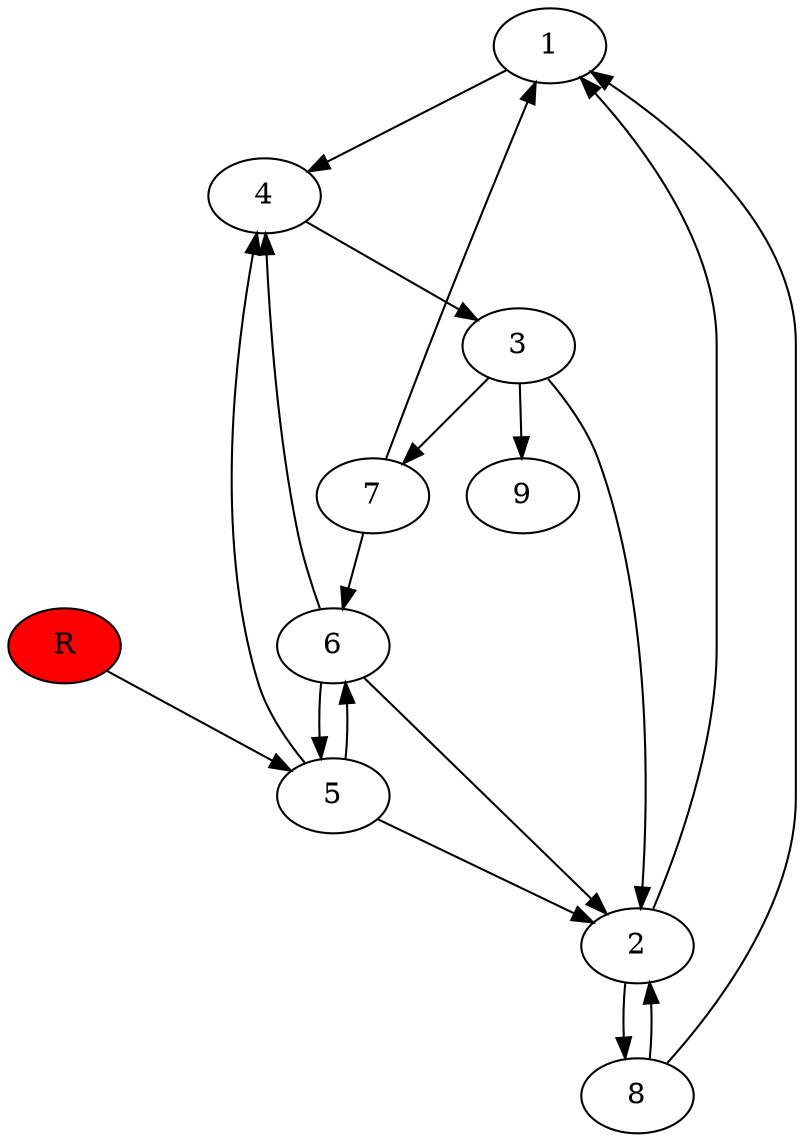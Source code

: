 digraph prb31505 {
	1
	2
	3
	4
	5
	6
	7
	8
	R [fillcolor="#ff0000" style=filled]
	1 -> 4
	2 -> 1
	2 -> 8
	3 -> 2
	3 -> 7
	3 -> 9
	4 -> 3
	5 -> 2
	5 -> 4
	5 -> 6
	6 -> 2
	6 -> 4
	6 -> 5
	7 -> 1
	7 -> 6
	8 -> 1
	8 -> 2
	R -> 5
}

